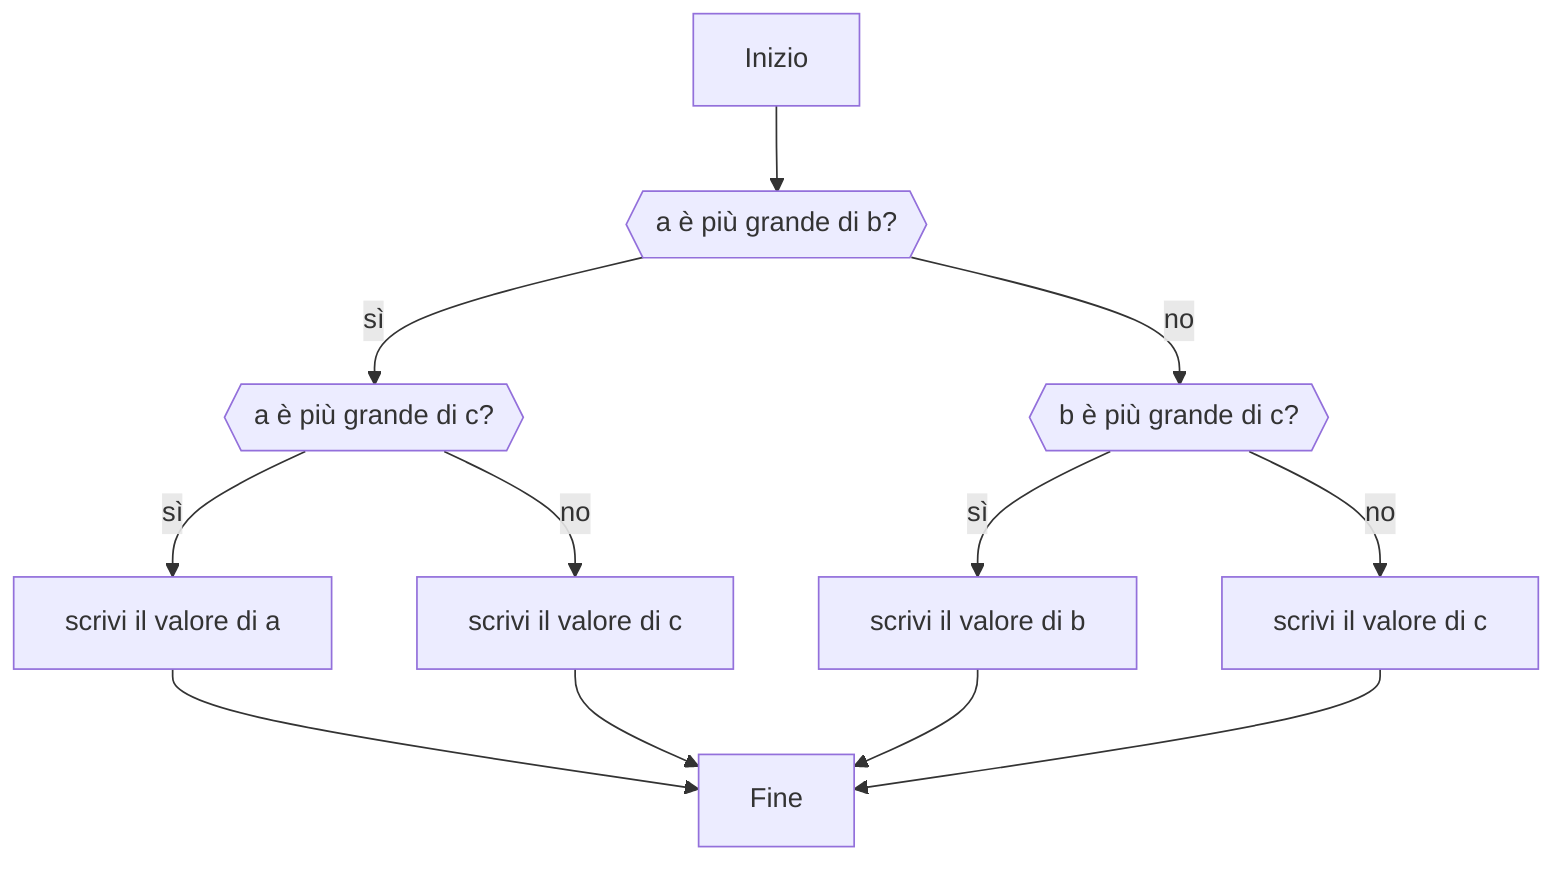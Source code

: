 flowchart TD
    Inizio --> B{{a è più grande di b?}}
    B -->|sì| C{{a è più grande di c?}}
    B -->|no| D{{b è più grande di c?}}
    C -->|sì| E[scrivi il valore di a]
    C -->|no| F[scrivi il valore di c]
    D -->|sì| G[scrivi il valore di b]
    D -->|no| H[scrivi il valore di c]
    E --> Fine
    F --> Fine
    G --> Fine
    H --> Fine